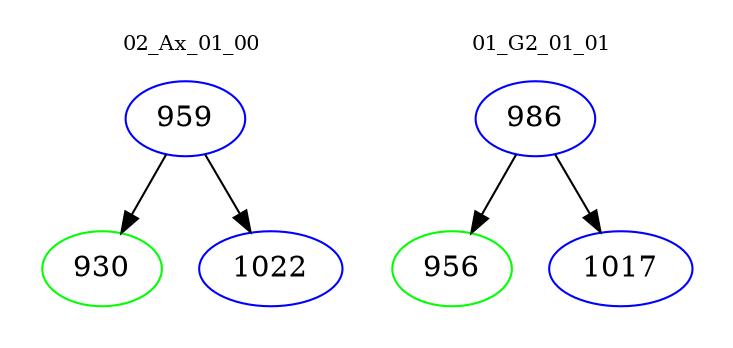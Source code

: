 digraph{
subgraph cluster_0 {
color = white
label = "02_Ax_01_00";
fontsize=10;
T0_959 [label="959", color="blue"]
T0_959 -> T0_930 [color="black"]
T0_930 [label="930", color="green"]
T0_959 -> T0_1022 [color="black"]
T0_1022 [label="1022", color="blue"]
}
subgraph cluster_1 {
color = white
label = "01_G2_01_01";
fontsize=10;
T1_986 [label="986", color="blue"]
T1_986 -> T1_956 [color="black"]
T1_956 [label="956", color="green"]
T1_986 -> T1_1017 [color="black"]
T1_1017 [label="1017", color="blue"]
}
}
